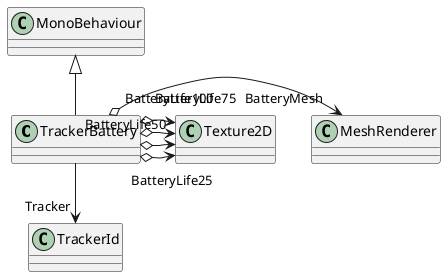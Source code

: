 @startuml
class TrackerBattery {
}
MonoBehaviour <|-- TrackerBattery
TrackerBattery --> "Tracker" TrackerId
TrackerBattery o-> "BatteryMesh" MeshRenderer
TrackerBattery o-> "BatteryLife25" Texture2D
TrackerBattery o-> "BatteryLife50" Texture2D
TrackerBattery o-> "BatteryLife75" Texture2D
TrackerBattery o-> "BatteryLife100" Texture2D
@enduml
